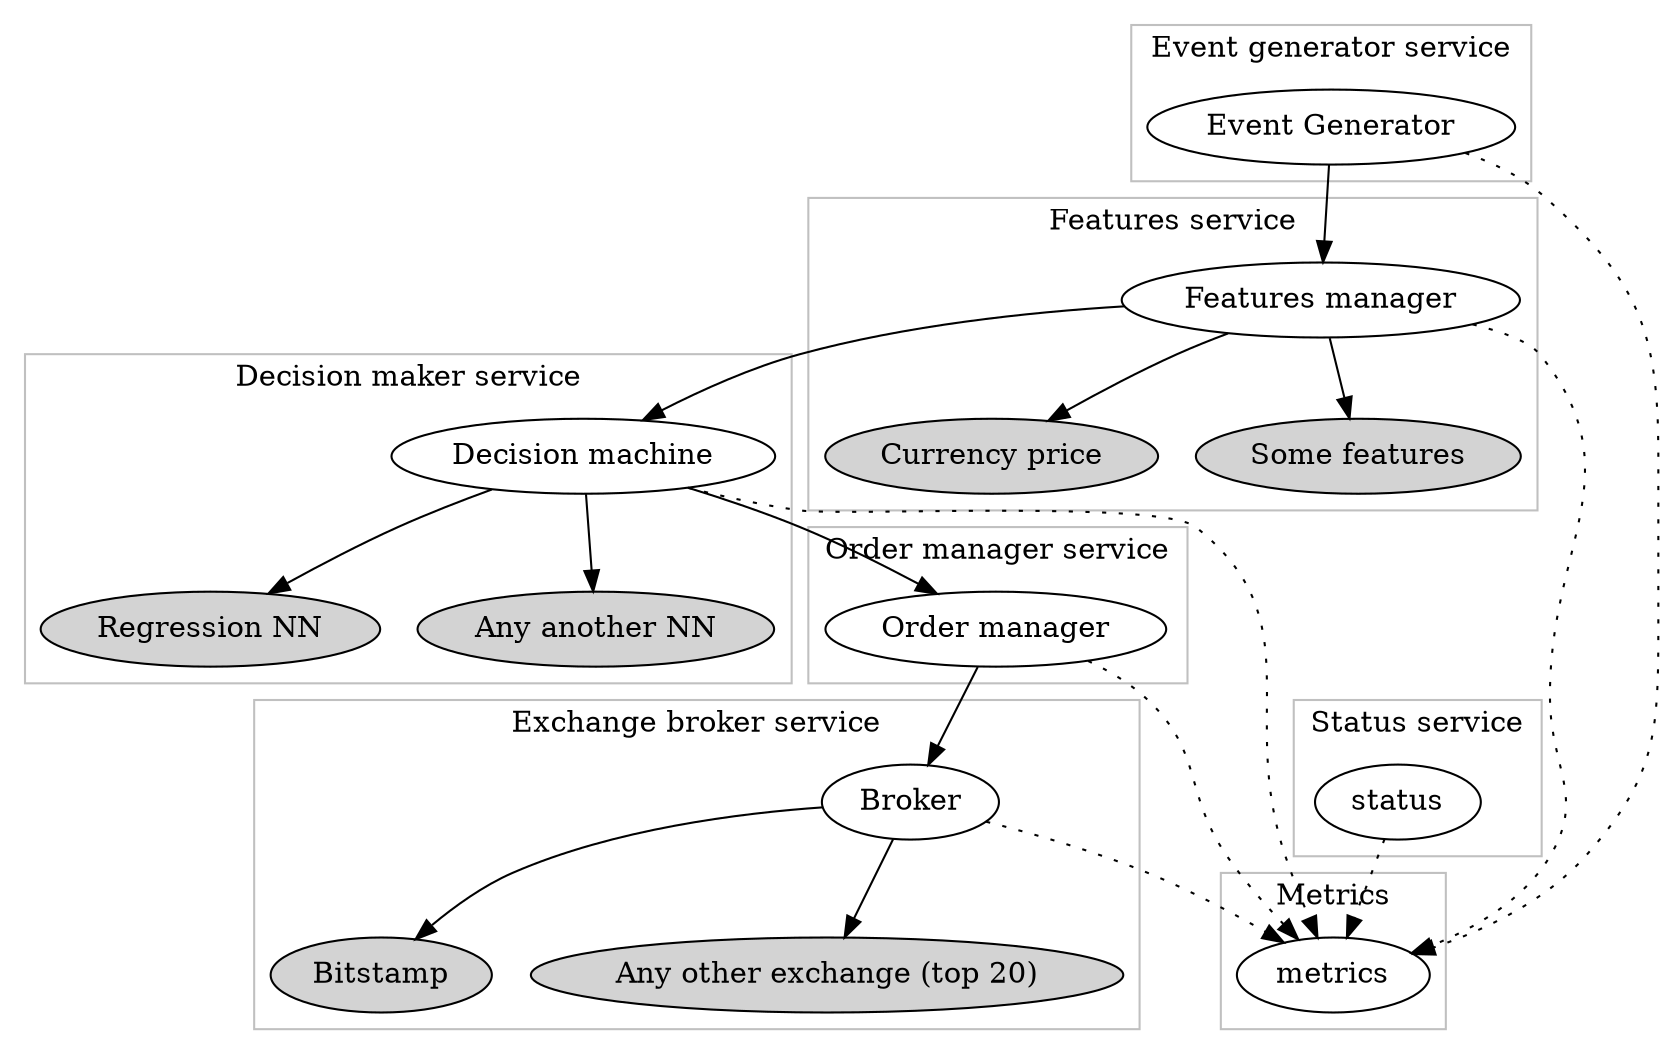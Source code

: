 digraph D {


event_generator [label="Event Generator"];
subgraph cluster_10 {
  node [shape=box,style=filled];
  label="Event generator service";
  color=grey;

  event_generator;
}
event_generator -> feature_manager;
event_generator -> metrics [style=dotted];


feature_manager [label="Features manager"];
price [label="Currency price", style=filled];
other_features [label="Some features", style=filled];
subgraph cluster_30 {
  node [style=filled];
  label="Features service";
  color=grey;

  feature_manager;
  feature_manager -> price;
  feature_manager -> other_features;
}
feature_manager -> decision_maker;
feature_manager -> metrics [style=dotted];


decision_maker [label="Decision machine"];
nn_regression [label="Regression NN",style=filled];
nn_another [label="Any another NN",style=filled];
subgraph cluster_40 {
  node [style=filled];
  label="Decision maker service";
  color=grey;

  decision_maker;
  decision_maker -> nn_regression;
  decision_maker -> nn_another;
}
decision_maker -> order_manager;
decision_maker -> metrics [style=dotted];


order_manager [label="Order manager"];
subgraph cluster_50 {
  node [shape=box,style=filled];
  label="Order manager service";
  color=grey;

  order_manager;
}
order_manager -> broker;
order_manager -> metrics [style=dotted];


broker [label="Broker"];
bts [label="Bitstamp",style=filled];
any_ex [label="Any other exchange (top 20)",style=filled];
subgraph cluster_60 {
  node [shape=box,style=filled];
  label="Exchange broker service";
  color=grey;

  broker;
  broker -> bts;
  broker -> any_ex;
}
broker -> metrics [style=dotted];

status [lable="Status service"];
subgraph cluster_70 {
  node [shape=box,style=filled];
  label="Status service";
  color=grey;

  status;
}
status -> metrics [style=dotted];

metrics [lable="Metrics service"];
subgraph cluster_80 {
  node [shape=box,style=filled];
  label="Metrics";
  color=grey;

  metrics;
}


}
